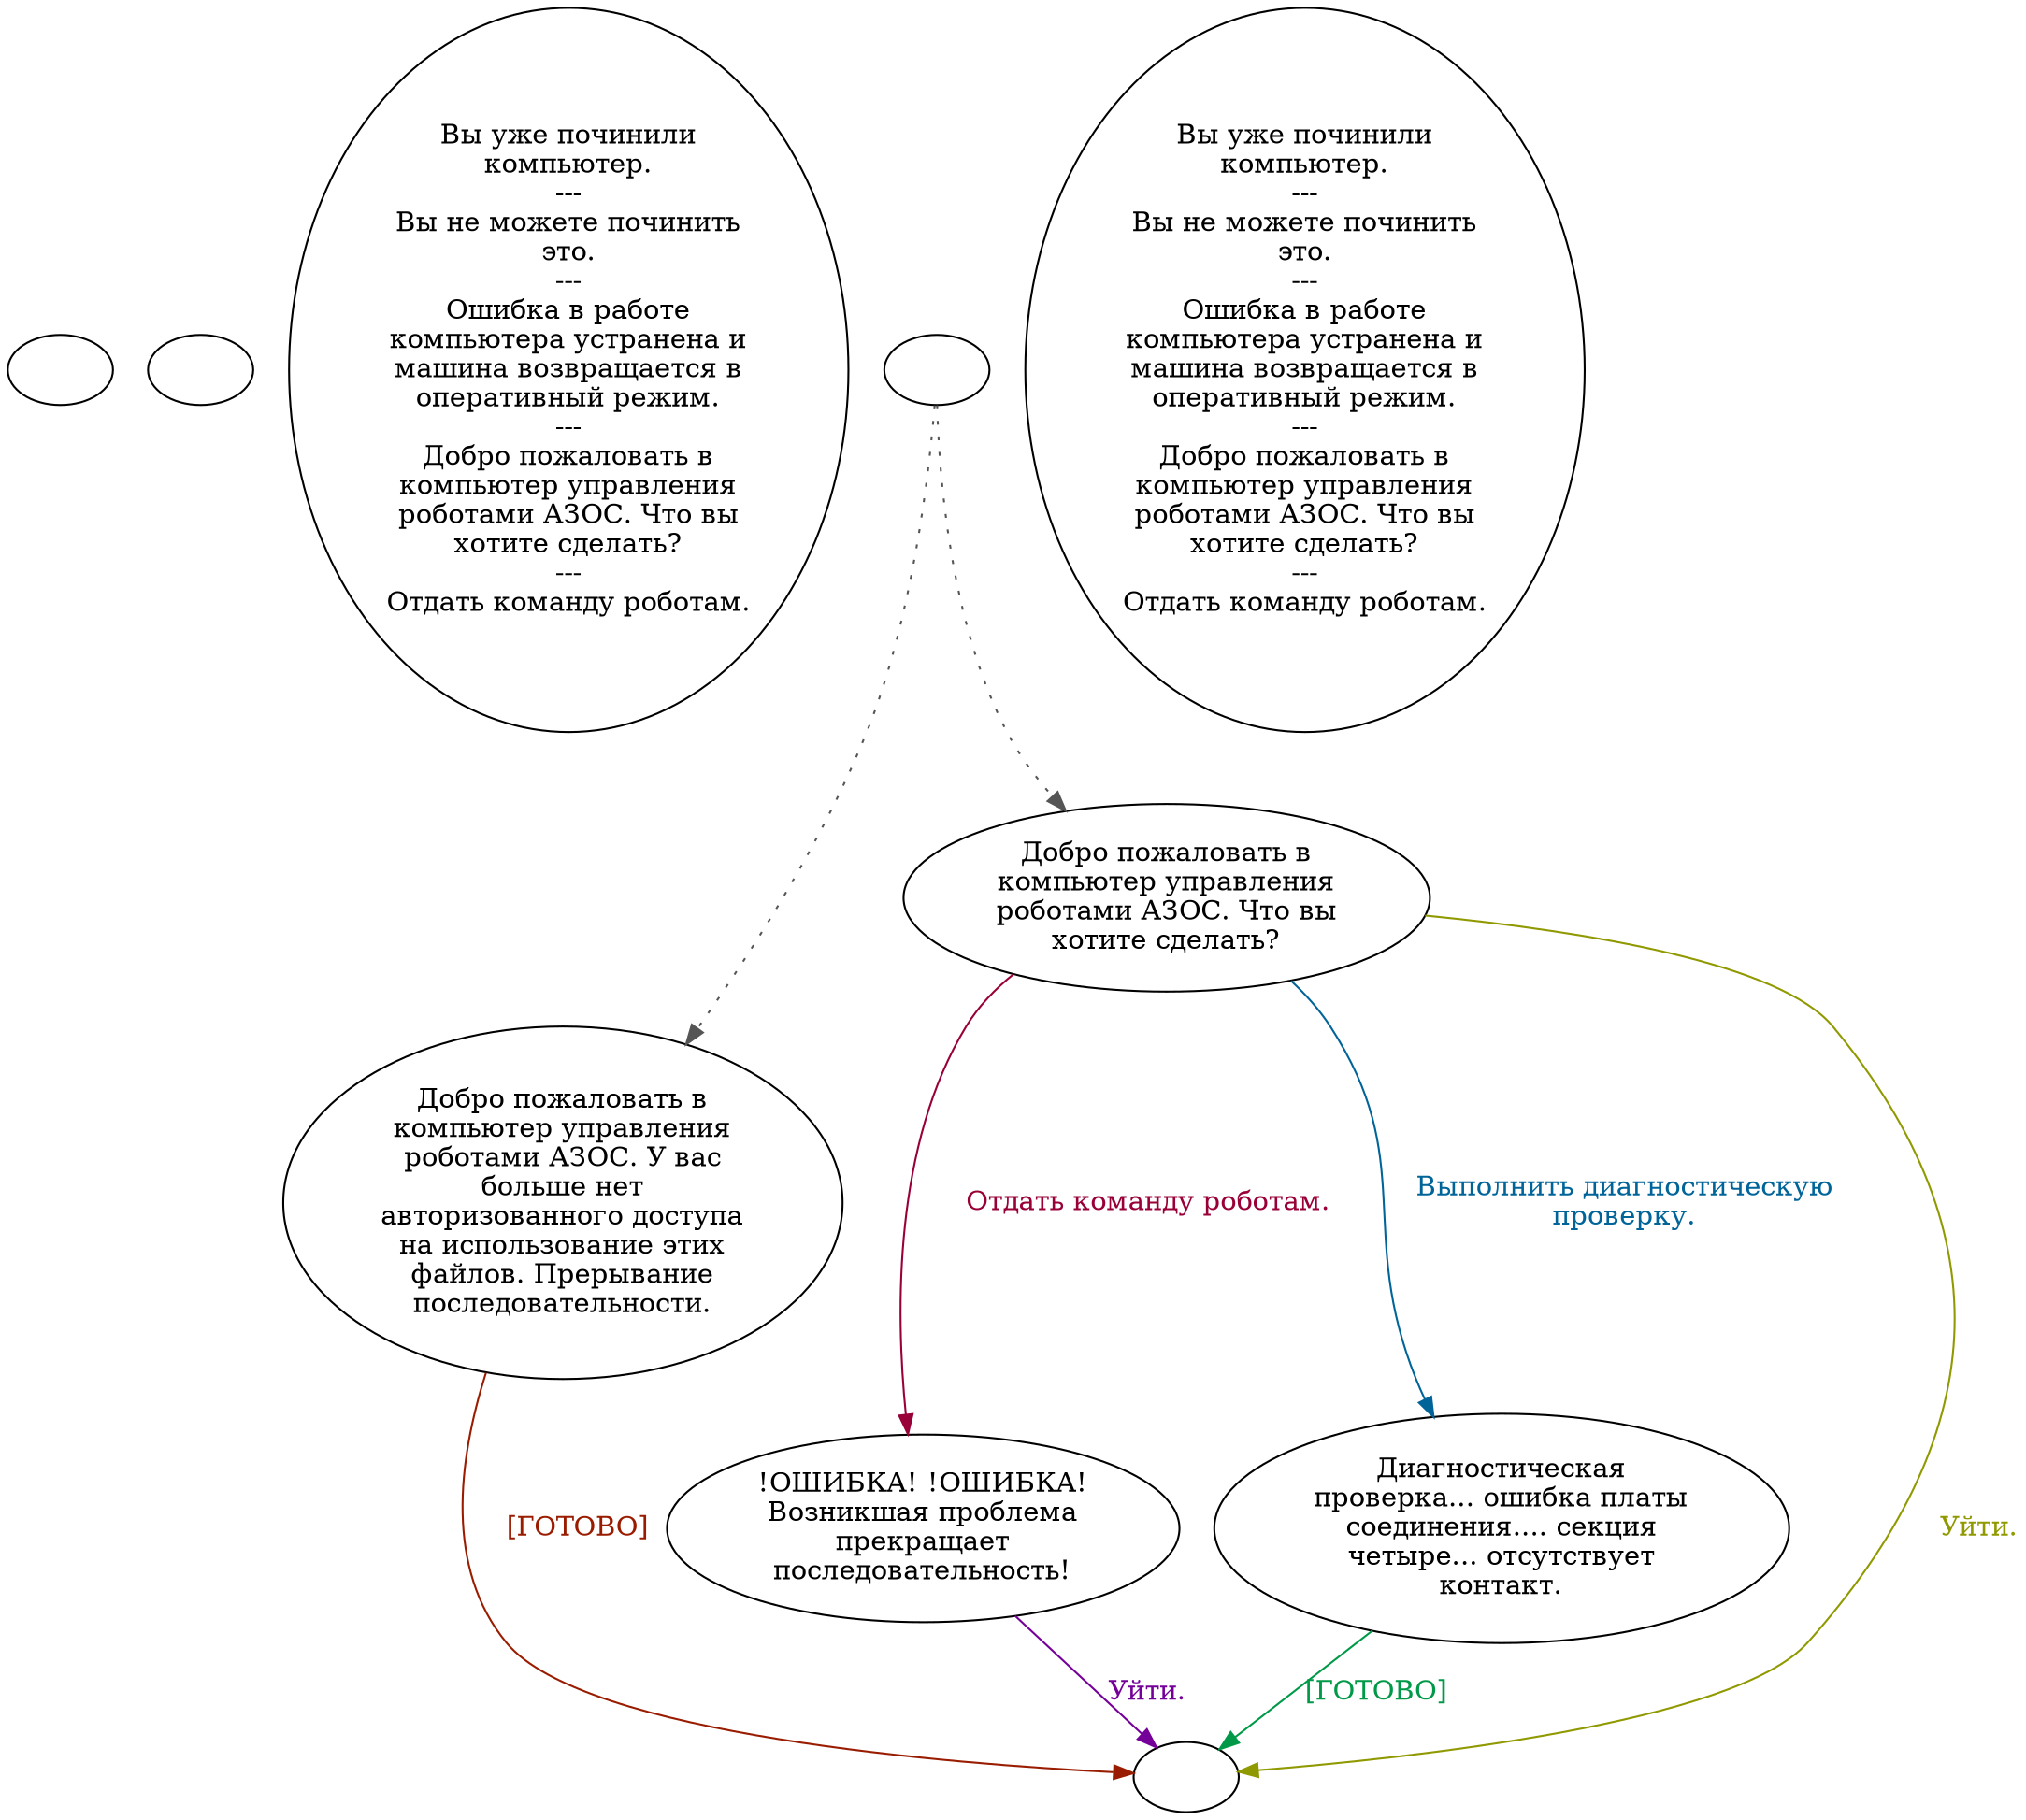 digraph epai2 {
  "start" [style=filled       fillcolor="#FFFFFF"       color="#000000"]
  "start" [label=""]
  "timed_event_p_proc" [style=filled       fillcolor="#FFFFFF"       color="#000000"]
  "timed_event_p_proc" [label=""]
  "use_skill_on_p_proc" [style=filled       fillcolor="#FFFFFF"       color="#000000"]
  "use_skill_on_p_proc" [label="Вы уже починили\nкомпьютер.\n---\nВы не можете починить\nэто.\n---\nОшибка в работе\nкомпьютера устранена и\nмашина возвращается в\nоперативный режим.\n---\nДобро пожаловать в\nкомпьютер управления\nроботами АЗОС. Что вы\nхотите сделать?\n---\nОтдать команду роботам."]
  "use_p_proc" [style=filled       fillcolor="#FFFFFF"       color="#000000"]
  "use_p_proc" -> "Node004" [style=dotted color="#555555"]
  "use_p_proc" -> "Node001" [style=dotted color="#555555"]
  "use_p_proc" [label=""]
  "use_obj_on_p_proc" [style=filled       fillcolor="#FFFFFF"       color="#000000"]
  "use_obj_on_p_proc" [label="Вы уже починили\nкомпьютер.\n---\nВы не можете починить\nэто.\n---\nОшибка в работе\nкомпьютера устранена и\nмашина возвращается в\nоперативный режим.\n---\nДобро пожаловать в\nкомпьютер управления\nроботами АЗОС. Что вы\nхотите сделать?\n---\nОтдать команду роботам."]
  "Node001" [style=filled       fillcolor="#FFFFFF"       color="#000000"]
  "Node001" [label="Добро пожаловать в\nкомпьютер управления\nроботами АЗОС. Что вы\nхотите сделать?"]
  "Node001" -> "Node002" [label="Отдать команду роботам." color="#990037" fontcolor="#990037"]
  "Node001" -> "Node003" [label="Выполнить диагностическую\nпроверку." color="#006499" fontcolor="#006499"]
  "Node001" -> "Node999" [label="Уйти." color="#909900" fontcolor="#909900"]
  "Node002" [style=filled       fillcolor="#FFFFFF"       color="#000000"]
  "Node002" [label="!ОШИБКА! !ОШИБКА!\nВозникшая проблема\nпрекращает\nпоследовательность!"]
  "Node002" -> "Node999" [label="Уйти." color="#750099" fontcolor="#750099"]
  "Node003" [style=filled       fillcolor="#FFFFFF"       color="#000000"]
  "Node003" [label="Диагностическая\nпроверка... ошибка платы\nсоединения.... секция\nчетыре... отсутствует\nконтакт."]
  "Node003" -> "Node999" [label="[ГОТОВО]" color="#009948" fontcolor="#009948"]
  "Node004" [style=filled       fillcolor="#FFFFFF"       color="#000000"]
  "Node004" [label="Добро пожаловать в\nкомпьютер управления\nроботами АЗОС. У вас\nбольше нет\nавторизованного доступа\nна использование этих\nфайлов. Прерывание\nпоследовательности."]
  "Node004" -> "Node999" [label="[ГОТОВО]" color="#991C00" fontcolor="#991C00"]
  "Node999" [style=filled       fillcolor="#FFFFFF"       color="#000000"]
  "Node999" [label=""]
}